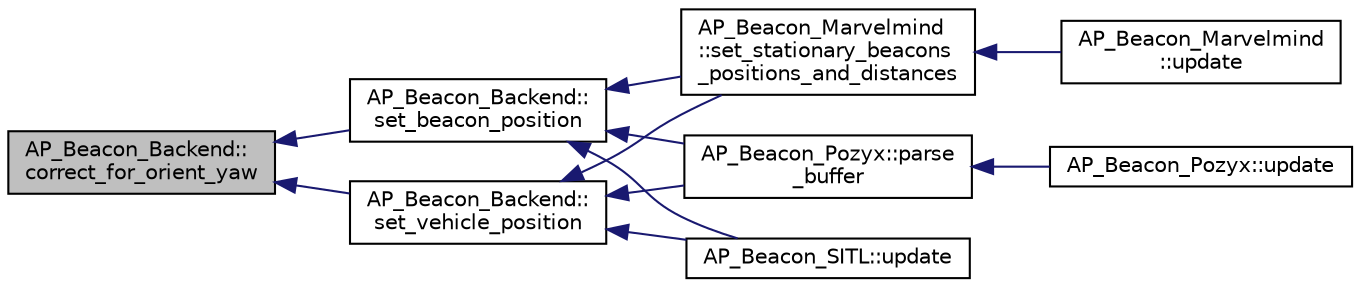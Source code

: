 digraph "AP_Beacon_Backend::correct_for_orient_yaw"
{
 // INTERACTIVE_SVG=YES
  edge [fontname="Helvetica",fontsize="10",labelfontname="Helvetica",labelfontsize="10"];
  node [fontname="Helvetica",fontsize="10",shape=record];
  rankdir="LR";
  Node1 [label="AP_Beacon_Backend::\lcorrect_for_orient_yaw",height=0.2,width=0.4,color="black", fillcolor="grey75", style="filled", fontcolor="black"];
  Node1 -> Node2 [dir="back",color="midnightblue",fontsize="10",style="solid",fontname="Helvetica"];
  Node2 [label="AP_Beacon_Backend::\lset_beacon_position",height=0.2,width=0.4,color="black", fillcolor="white", style="filled",URL="$classAP__Beacon__Backend.html#a55194b951171c21ece82dfc9099e0bfa"];
  Node2 -> Node3 [dir="back",color="midnightblue",fontsize="10",style="solid",fontname="Helvetica"];
  Node3 [label="AP_Beacon_Marvelmind\l::set_stationary_beacons\l_positions_and_distances",height=0.2,width=0.4,color="black", fillcolor="white", style="filled",URL="$classAP__Beacon__Marvelmind.html#a9a5eb0587b9e2728a674c9ea98bc3d80"];
  Node3 -> Node4 [dir="back",color="midnightblue",fontsize="10",style="solid",fontname="Helvetica"];
  Node4 [label="AP_Beacon_Marvelmind\l::update",height=0.2,width=0.4,color="black", fillcolor="white", style="filled",URL="$classAP__Beacon__Marvelmind.html#a81cc10e242ffdd504883044204dbcdcf"];
  Node2 -> Node5 [dir="back",color="midnightblue",fontsize="10",style="solid",fontname="Helvetica"];
  Node5 [label="AP_Beacon_Pozyx::parse\l_buffer",height=0.2,width=0.4,color="black", fillcolor="white", style="filled",URL="$classAP__Beacon__Pozyx.html#aaca9b9889a48ea1b5ec1b2fef27edc36"];
  Node5 -> Node6 [dir="back",color="midnightblue",fontsize="10",style="solid",fontname="Helvetica"];
  Node6 [label="AP_Beacon_Pozyx::update",height=0.2,width=0.4,color="black", fillcolor="white", style="filled",URL="$classAP__Beacon__Pozyx.html#a9b1676eb33f3f22a686cd312de1d9aa3"];
  Node2 -> Node7 [dir="back",color="midnightblue",fontsize="10",style="solid",fontname="Helvetica"];
  Node7 [label="AP_Beacon_SITL::update",height=0.2,width=0.4,color="black", fillcolor="white", style="filled",URL="$classAP__Beacon__SITL.html#a3dd010c532343e10c4718060d95c0c08"];
  Node1 -> Node8 [dir="back",color="midnightblue",fontsize="10",style="solid",fontname="Helvetica"];
  Node8 [label="AP_Beacon_Backend::\lset_vehicle_position",height=0.2,width=0.4,color="black", fillcolor="white", style="filled",URL="$classAP__Beacon__Backend.html#a87ef3331478a5d6c121765effef8f5eb"];
  Node8 -> Node3 [dir="back",color="midnightblue",fontsize="10",style="solid",fontname="Helvetica"];
  Node8 -> Node5 [dir="back",color="midnightblue",fontsize="10",style="solid",fontname="Helvetica"];
  Node8 -> Node7 [dir="back",color="midnightblue",fontsize="10",style="solid",fontname="Helvetica"];
}
